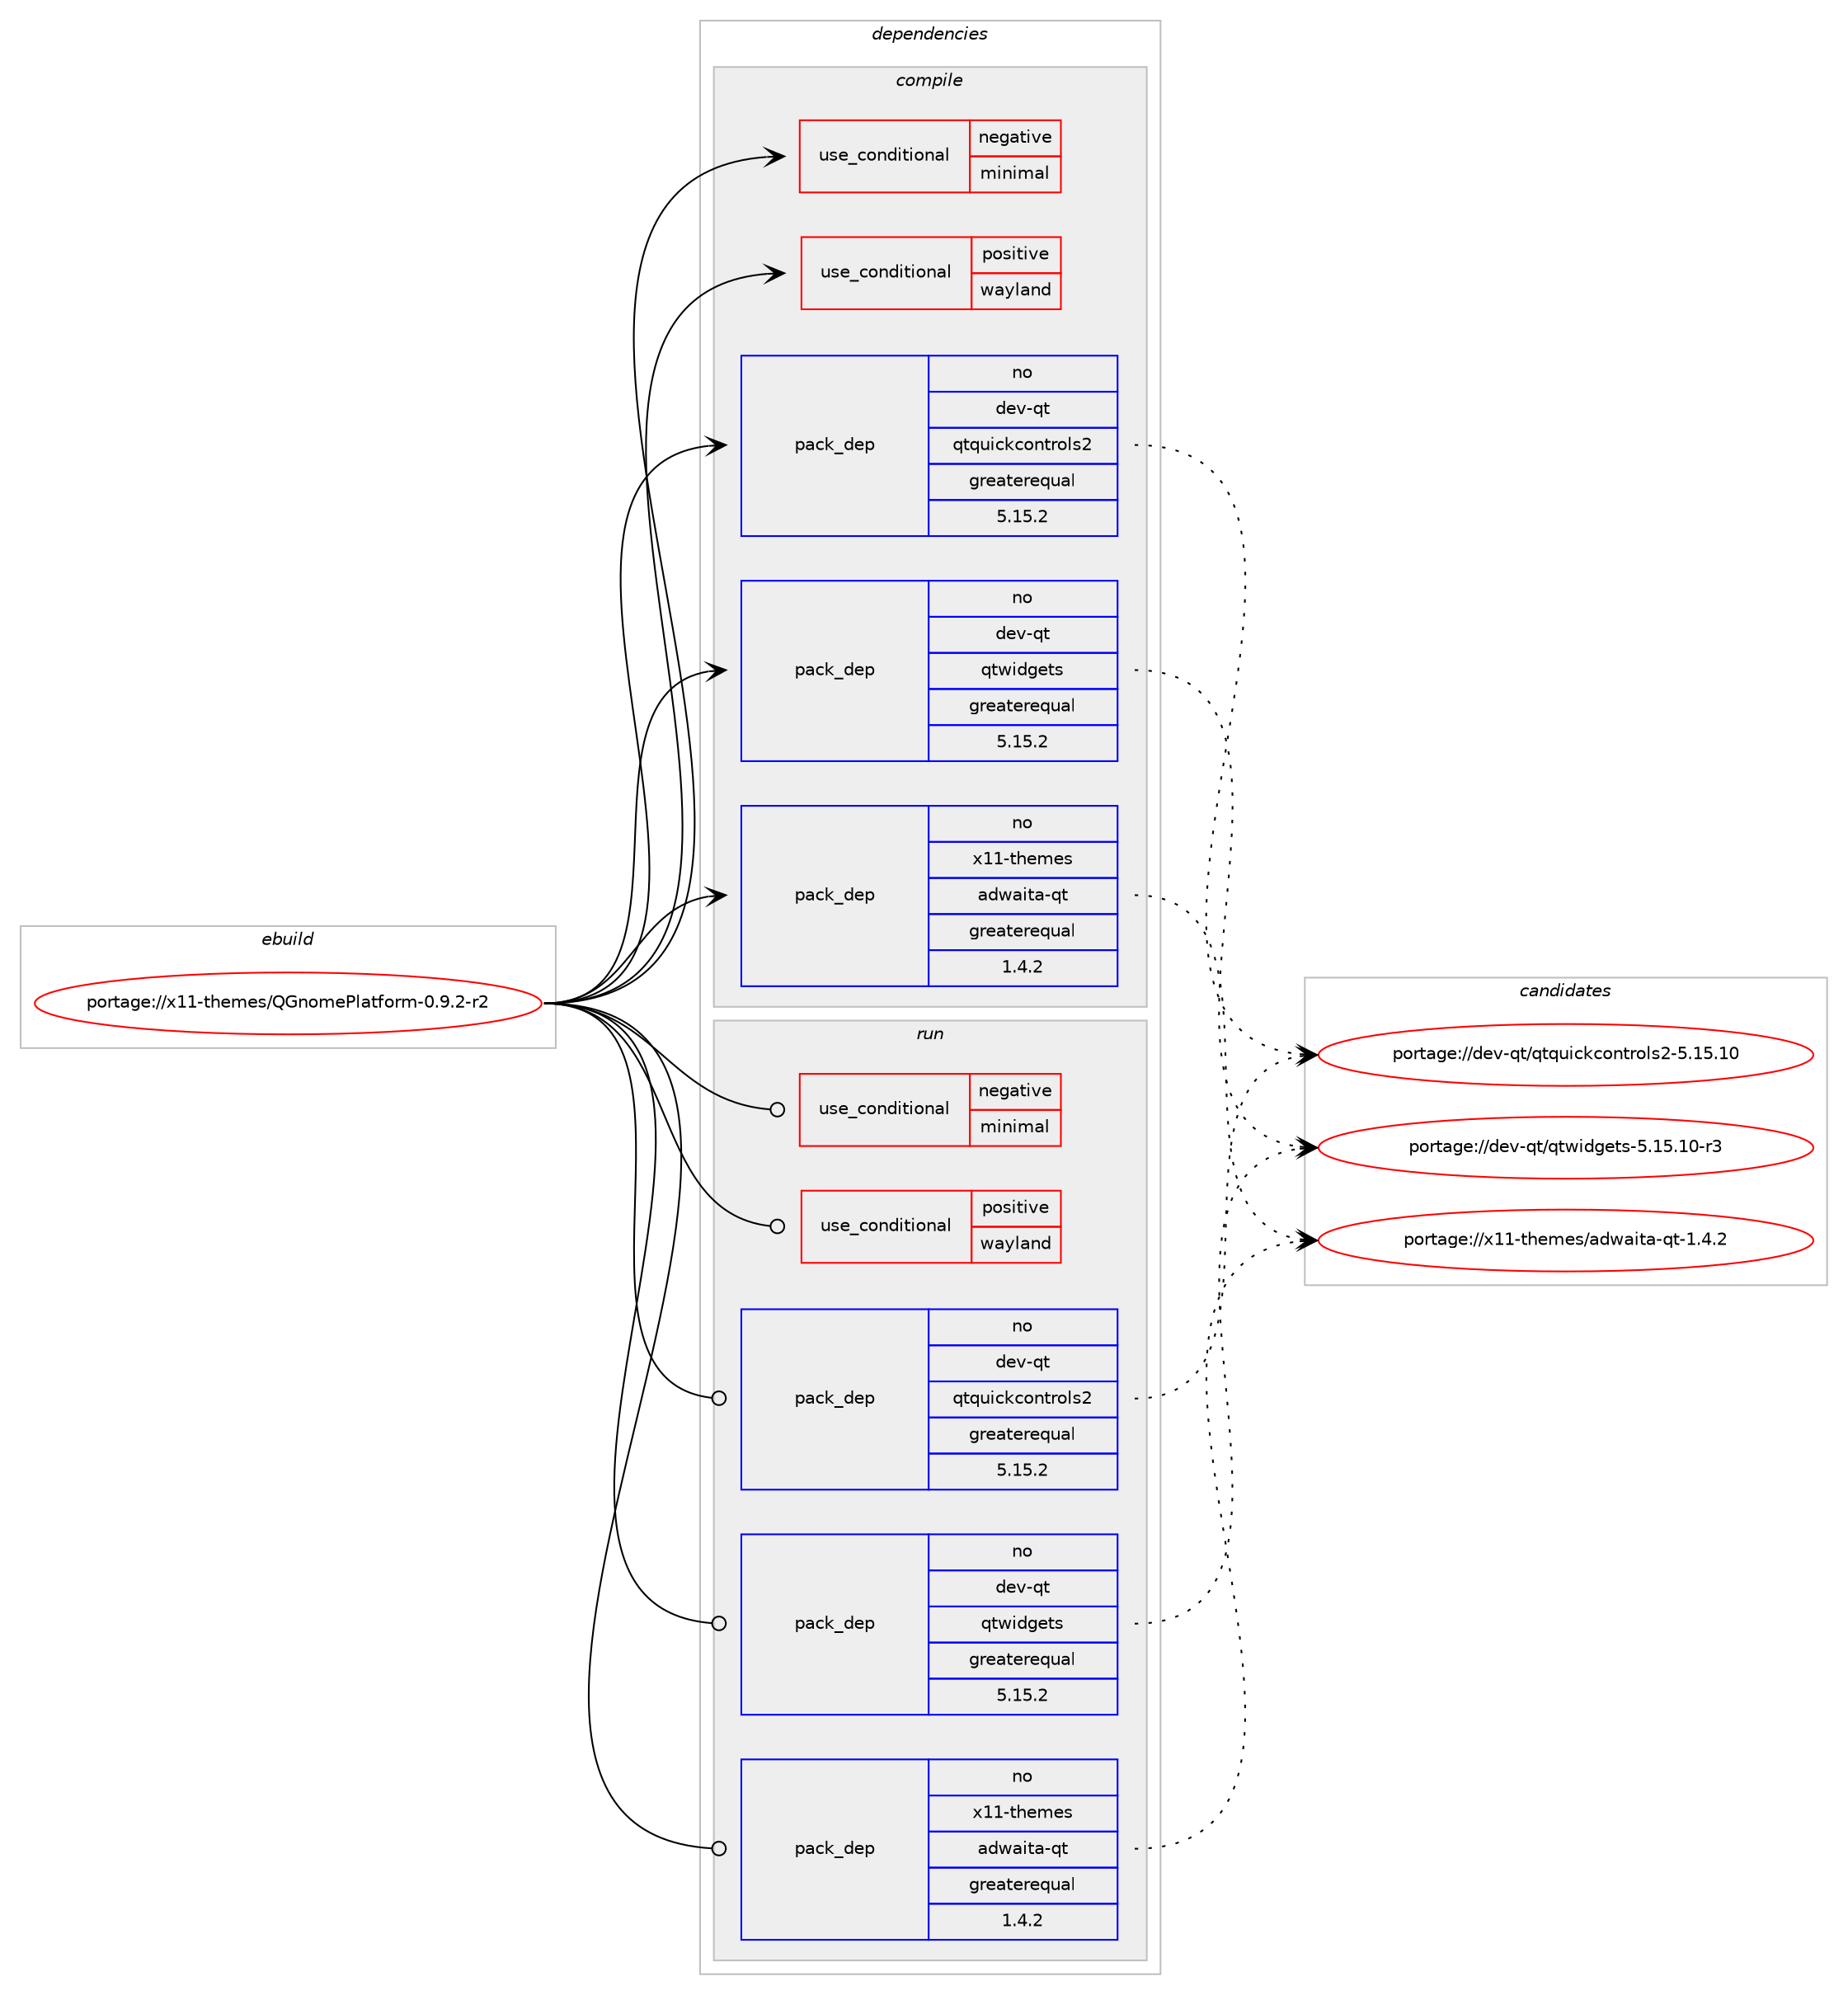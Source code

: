 digraph prolog {

# *************
# Graph options
# *************

newrank=true;
concentrate=true;
compound=true;
graph [rankdir=LR,fontname=Helvetica,fontsize=10,ranksep=1.5];#, ranksep=2.5, nodesep=0.2];
edge  [arrowhead=vee];
node  [fontname=Helvetica,fontsize=10];

# **********
# The ebuild
# **********

subgraph cluster_leftcol {
color=gray;
label=<<i>ebuild</i>>;
id [label="portage://x11-themes/QGnomePlatform-0.9.2-r2", color=red, width=4, href="../x11-themes/QGnomePlatform-0.9.2-r2.svg"];
}

# ****************
# The dependencies
# ****************

subgraph cluster_midcol {
color=gray;
label=<<i>dependencies</i>>;
subgraph cluster_compile {
fillcolor="#eeeeee";
style=filled;
label=<<i>compile</i>>;
subgraph cond796 {
dependency1748 [label=<<TABLE BORDER="0" CELLBORDER="1" CELLSPACING="0" CELLPADDING="4"><TR><TD ROWSPAN="3" CELLPADDING="10">use_conditional</TD></TR><TR><TD>negative</TD></TR><TR><TD>minimal</TD></TR></TABLE>>, shape=none, color=red];
# *** BEGIN UNKNOWN DEPENDENCY TYPE (TODO) ***
# dependency1748 -> package_dependency(portage://x11-themes/QGnomePlatform-0.9.2-r2,install,no,kde-frameworks,qqc2-desktop-style,none,[,,],[slot(5),equal],[])
# *** END UNKNOWN DEPENDENCY TYPE (TODO) ***

}
id:e -> dependency1748:w [weight=20,style="solid",arrowhead="vee"];
subgraph cond797 {
dependency1749 [label=<<TABLE BORDER="0" CELLBORDER="1" CELLSPACING="0" CELLPADDING="4"><TR><TD ROWSPAN="3" CELLPADDING="10">use_conditional</TD></TR><TR><TD>positive</TD></TR><TR><TD>wayland</TD></TR></TABLE>>, shape=none, color=red];
# *** BEGIN UNKNOWN DEPENDENCY TYPE (TODO) ***
# dependency1749 -> package_dependency(portage://x11-themes/QGnomePlatform-0.9.2-r2,install,no,dev-qt,qtwayland,none,[,,],[slot(5),equal],[])
# *** END UNKNOWN DEPENDENCY TYPE (TODO) ***

}
id:e -> dependency1749:w [weight=20,style="solid",arrowhead="vee"];
# *** BEGIN UNKNOWN DEPENDENCY TYPE (TODO) ***
# id -> package_dependency(portage://x11-themes/QGnomePlatform-0.9.2-r2,install,no,dev-qt,qtdbus,none,[,,],[slot(5),equal],[])
# *** END UNKNOWN DEPENDENCY TYPE (TODO) ***

subgraph pack889 {
dependency1750 [label=<<TABLE BORDER="0" CELLBORDER="1" CELLSPACING="0" CELLPADDING="4" WIDTH="220"><TR><TD ROWSPAN="6" CELLPADDING="30">pack_dep</TD></TR><TR><TD WIDTH="110">no</TD></TR><TR><TD>dev-qt</TD></TR><TR><TD>qtquickcontrols2</TD></TR><TR><TD>greaterequal</TD></TR><TR><TD>5.15.2</TD></TR></TABLE>>, shape=none, color=blue];
}
id:e -> dependency1750:w [weight=20,style="solid",arrowhead="vee"];
subgraph pack890 {
dependency1751 [label=<<TABLE BORDER="0" CELLBORDER="1" CELLSPACING="0" CELLPADDING="4" WIDTH="220"><TR><TD ROWSPAN="6" CELLPADDING="30">pack_dep</TD></TR><TR><TD WIDTH="110">no</TD></TR><TR><TD>dev-qt</TD></TR><TR><TD>qtwidgets</TD></TR><TR><TD>greaterequal</TD></TR><TR><TD>5.15.2</TD></TR></TABLE>>, shape=none, color=blue];
}
id:e -> dependency1751:w [weight=20,style="solid",arrowhead="vee"];
# *** BEGIN UNKNOWN DEPENDENCY TYPE (TODO) ***
# id -> package_dependency(portage://x11-themes/QGnomePlatform-0.9.2-r2,install,no,gnome-base,gsettings-desktop-schemas,none,[,,],[],[])
# *** END UNKNOWN DEPENDENCY TYPE (TODO) ***

# *** BEGIN UNKNOWN DEPENDENCY TYPE (TODO) ***
# id -> package_dependency(portage://x11-themes/QGnomePlatform-0.9.2-r2,install,no,sys-apps,xdg-desktop-portal,none,[,,],[],[])
# *** END UNKNOWN DEPENDENCY TYPE (TODO) ***

# *** BEGIN UNKNOWN DEPENDENCY TYPE (TODO) ***
# id -> package_dependency(portage://x11-themes/QGnomePlatform-0.9.2-r2,install,no,x11-libs,gtk+,none,[,,],[slot(3)],[])
# *** END UNKNOWN DEPENDENCY TYPE (TODO) ***

subgraph pack891 {
dependency1752 [label=<<TABLE BORDER="0" CELLBORDER="1" CELLSPACING="0" CELLPADDING="4" WIDTH="220"><TR><TD ROWSPAN="6" CELLPADDING="30">pack_dep</TD></TR><TR><TD WIDTH="110">no</TD></TR><TR><TD>x11-themes</TD></TR><TR><TD>adwaita-qt</TD></TR><TR><TD>greaterequal</TD></TR><TR><TD>1.4.2</TD></TR></TABLE>>, shape=none, color=blue];
}
id:e -> dependency1752:w [weight=20,style="solid",arrowhead="vee"];
}
subgraph cluster_compileandrun {
fillcolor="#eeeeee";
style=filled;
label=<<i>compile and run</i>>;
}
subgraph cluster_run {
fillcolor="#eeeeee";
style=filled;
label=<<i>run</i>>;
subgraph cond798 {
dependency1753 [label=<<TABLE BORDER="0" CELLBORDER="1" CELLSPACING="0" CELLPADDING="4"><TR><TD ROWSPAN="3" CELLPADDING="10">use_conditional</TD></TR><TR><TD>negative</TD></TR><TR><TD>minimal</TD></TR></TABLE>>, shape=none, color=red];
# *** BEGIN UNKNOWN DEPENDENCY TYPE (TODO) ***
# dependency1753 -> package_dependency(portage://x11-themes/QGnomePlatform-0.9.2-r2,run,no,kde-frameworks,qqc2-desktop-style,none,[,,],[slot(5),equal],[])
# *** END UNKNOWN DEPENDENCY TYPE (TODO) ***

}
id:e -> dependency1753:w [weight=20,style="solid",arrowhead="odot"];
subgraph cond799 {
dependency1754 [label=<<TABLE BORDER="0" CELLBORDER="1" CELLSPACING="0" CELLPADDING="4"><TR><TD ROWSPAN="3" CELLPADDING="10">use_conditional</TD></TR><TR><TD>positive</TD></TR><TR><TD>wayland</TD></TR></TABLE>>, shape=none, color=red];
# *** BEGIN UNKNOWN DEPENDENCY TYPE (TODO) ***
# dependency1754 -> package_dependency(portage://x11-themes/QGnomePlatform-0.9.2-r2,run,no,dev-qt,qtwayland,none,[,,],[slot(5),equal],[])
# *** END UNKNOWN DEPENDENCY TYPE (TODO) ***

}
id:e -> dependency1754:w [weight=20,style="solid",arrowhead="odot"];
# *** BEGIN UNKNOWN DEPENDENCY TYPE (TODO) ***
# id -> package_dependency(portage://x11-themes/QGnomePlatform-0.9.2-r2,run,no,dev-qt,qtdbus,none,[,,],[slot(5),equal],[])
# *** END UNKNOWN DEPENDENCY TYPE (TODO) ***

subgraph pack892 {
dependency1755 [label=<<TABLE BORDER="0" CELLBORDER="1" CELLSPACING="0" CELLPADDING="4" WIDTH="220"><TR><TD ROWSPAN="6" CELLPADDING="30">pack_dep</TD></TR><TR><TD WIDTH="110">no</TD></TR><TR><TD>dev-qt</TD></TR><TR><TD>qtquickcontrols2</TD></TR><TR><TD>greaterequal</TD></TR><TR><TD>5.15.2</TD></TR></TABLE>>, shape=none, color=blue];
}
id:e -> dependency1755:w [weight=20,style="solid",arrowhead="odot"];
subgraph pack893 {
dependency1756 [label=<<TABLE BORDER="0" CELLBORDER="1" CELLSPACING="0" CELLPADDING="4" WIDTH="220"><TR><TD ROWSPAN="6" CELLPADDING="30">pack_dep</TD></TR><TR><TD WIDTH="110">no</TD></TR><TR><TD>dev-qt</TD></TR><TR><TD>qtwidgets</TD></TR><TR><TD>greaterequal</TD></TR><TR><TD>5.15.2</TD></TR></TABLE>>, shape=none, color=blue];
}
id:e -> dependency1756:w [weight=20,style="solid",arrowhead="odot"];
# *** BEGIN UNKNOWN DEPENDENCY TYPE (TODO) ***
# id -> package_dependency(portage://x11-themes/QGnomePlatform-0.9.2-r2,run,no,gnome-base,gsettings-desktop-schemas,none,[,,],[],[])
# *** END UNKNOWN DEPENDENCY TYPE (TODO) ***

# *** BEGIN UNKNOWN DEPENDENCY TYPE (TODO) ***
# id -> package_dependency(portage://x11-themes/QGnomePlatform-0.9.2-r2,run,no,sys-apps,xdg-desktop-portal,none,[,,],[],[])
# *** END UNKNOWN DEPENDENCY TYPE (TODO) ***

# *** BEGIN UNKNOWN DEPENDENCY TYPE (TODO) ***
# id -> package_dependency(portage://x11-themes/QGnomePlatform-0.9.2-r2,run,no,x11-libs,gtk+,none,[,,],[slot(3)],[])
# *** END UNKNOWN DEPENDENCY TYPE (TODO) ***

subgraph pack894 {
dependency1757 [label=<<TABLE BORDER="0" CELLBORDER="1" CELLSPACING="0" CELLPADDING="4" WIDTH="220"><TR><TD ROWSPAN="6" CELLPADDING="30">pack_dep</TD></TR><TR><TD WIDTH="110">no</TD></TR><TR><TD>x11-themes</TD></TR><TR><TD>adwaita-qt</TD></TR><TR><TD>greaterequal</TD></TR><TR><TD>1.4.2</TD></TR></TABLE>>, shape=none, color=blue];
}
id:e -> dependency1757:w [weight=20,style="solid",arrowhead="odot"];
}
}

# **************
# The candidates
# **************

subgraph cluster_choices {
rank=same;
color=gray;
label=<<i>candidates</i>>;

subgraph choice889 {
color=black;
nodesep=1;
choice10010111845113116471131161131171059910799111110116114111108115504553464953464948 [label="portage://dev-qt/qtquickcontrols2-5.15.10", color=red, width=4,href="../dev-qt/qtquickcontrols2-5.15.10.svg"];
dependency1750:e -> choice10010111845113116471131161131171059910799111110116114111108115504553464953464948:w [style=dotted,weight="100"];
}
subgraph choice890 {
color=black;
nodesep=1;
choice100101118451131164711311611910510010310111611545534649534649484511451 [label="portage://dev-qt/qtwidgets-5.15.10-r3", color=red, width=4,href="../dev-qt/qtwidgets-5.15.10-r3.svg"];
dependency1751:e -> choice100101118451131164711311611910510010310111611545534649534649484511451:w [style=dotted,weight="100"];
}
subgraph choice891 {
color=black;
nodesep=1;
choice1204949451161041011091011154797100119971051169745113116454946524650 [label="portage://x11-themes/adwaita-qt-1.4.2", color=red, width=4,href="../x11-themes/adwaita-qt-1.4.2.svg"];
dependency1752:e -> choice1204949451161041011091011154797100119971051169745113116454946524650:w [style=dotted,weight="100"];
}
subgraph choice892 {
color=black;
nodesep=1;
choice10010111845113116471131161131171059910799111110116114111108115504553464953464948 [label="portage://dev-qt/qtquickcontrols2-5.15.10", color=red, width=4,href="../dev-qt/qtquickcontrols2-5.15.10.svg"];
dependency1755:e -> choice10010111845113116471131161131171059910799111110116114111108115504553464953464948:w [style=dotted,weight="100"];
}
subgraph choice893 {
color=black;
nodesep=1;
choice100101118451131164711311611910510010310111611545534649534649484511451 [label="portage://dev-qt/qtwidgets-5.15.10-r3", color=red, width=4,href="../dev-qt/qtwidgets-5.15.10-r3.svg"];
dependency1756:e -> choice100101118451131164711311611910510010310111611545534649534649484511451:w [style=dotted,weight="100"];
}
subgraph choice894 {
color=black;
nodesep=1;
choice1204949451161041011091011154797100119971051169745113116454946524650 [label="portage://x11-themes/adwaita-qt-1.4.2", color=red, width=4,href="../x11-themes/adwaita-qt-1.4.2.svg"];
dependency1757:e -> choice1204949451161041011091011154797100119971051169745113116454946524650:w [style=dotted,weight="100"];
}
}

}
